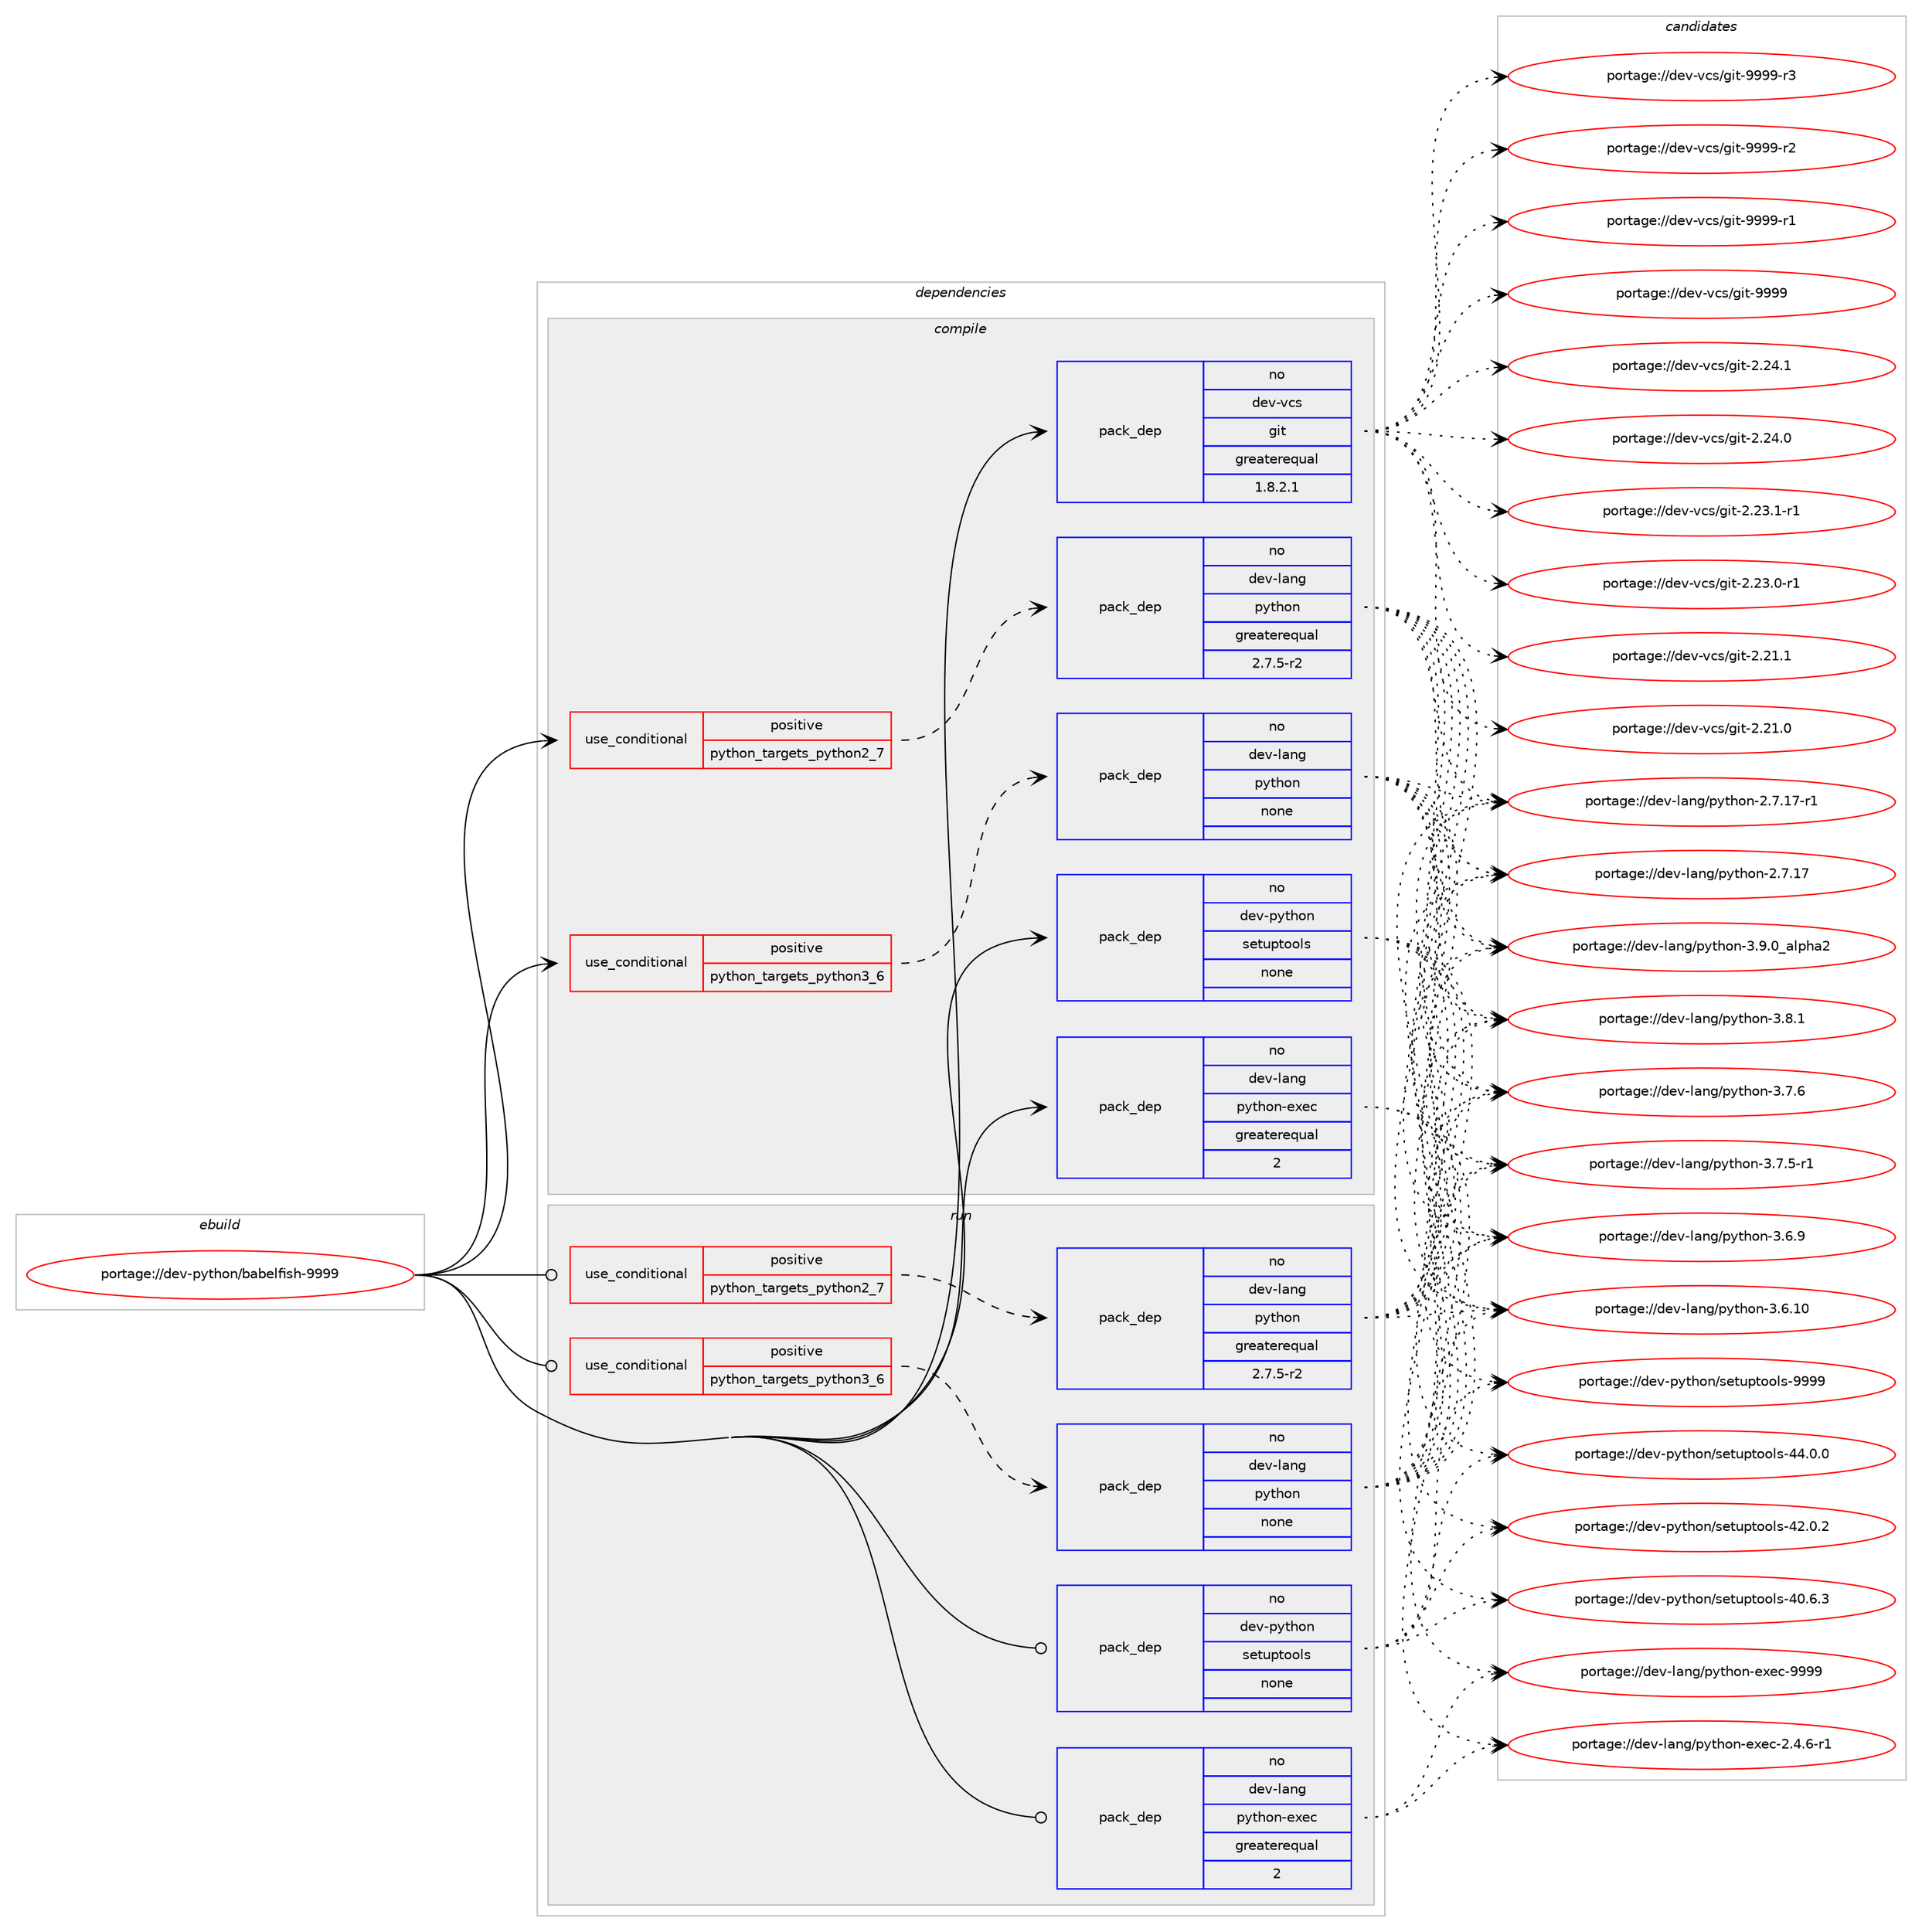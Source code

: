 digraph prolog {

# *************
# Graph options
# *************

newrank=true;
concentrate=true;
compound=true;
graph [rankdir=LR,fontname=Helvetica,fontsize=10,ranksep=1.5];#, ranksep=2.5, nodesep=0.2];
edge  [arrowhead=vee];
node  [fontname=Helvetica,fontsize=10];

# **********
# The ebuild
# **********

subgraph cluster_leftcol {
color=gray;
rank=same;
label=<<i>ebuild</i>>;
id [label="portage://dev-python/babelfish-9999", color=red, width=4, href="../dev-python/babelfish-9999.svg"];
}

# ****************
# The dependencies
# ****************

subgraph cluster_midcol {
color=gray;
label=<<i>dependencies</i>>;
subgraph cluster_compile {
fillcolor="#eeeeee";
style=filled;
label=<<i>compile</i>>;
subgraph cond118623 {
dependency470131 [label=<<TABLE BORDER="0" CELLBORDER="1" CELLSPACING="0" CELLPADDING="4"><TR><TD ROWSPAN="3" CELLPADDING="10">use_conditional</TD></TR><TR><TD>positive</TD></TR><TR><TD>python_targets_python2_7</TD></TR></TABLE>>, shape=none, color=red];
subgraph pack346495 {
dependency470132 [label=<<TABLE BORDER="0" CELLBORDER="1" CELLSPACING="0" CELLPADDING="4" WIDTH="220"><TR><TD ROWSPAN="6" CELLPADDING="30">pack_dep</TD></TR><TR><TD WIDTH="110">no</TD></TR><TR><TD>dev-lang</TD></TR><TR><TD>python</TD></TR><TR><TD>greaterequal</TD></TR><TR><TD>2.7.5-r2</TD></TR></TABLE>>, shape=none, color=blue];
}
dependency470131:e -> dependency470132:w [weight=20,style="dashed",arrowhead="vee"];
}
id:e -> dependency470131:w [weight=20,style="solid",arrowhead="vee"];
subgraph cond118624 {
dependency470133 [label=<<TABLE BORDER="0" CELLBORDER="1" CELLSPACING="0" CELLPADDING="4"><TR><TD ROWSPAN="3" CELLPADDING="10">use_conditional</TD></TR><TR><TD>positive</TD></TR><TR><TD>python_targets_python3_6</TD></TR></TABLE>>, shape=none, color=red];
subgraph pack346496 {
dependency470134 [label=<<TABLE BORDER="0" CELLBORDER="1" CELLSPACING="0" CELLPADDING="4" WIDTH="220"><TR><TD ROWSPAN="6" CELLPADDING="30">pack_dep</TD></TR><TR><TD WIDTH="110">no</TD></TR><TR><TD>dev-lang</TD></TR><TR><TD>python</TD></TR><TR><TD>none</TD></TR><TR><TD></TD></TR></TABLE>>, shape=none, color=blue];
}
dependency470133:e -> dependency470134:w [weight=20,style="dashed",arrowhead="vee"];
}
id:e -> dependency470133:w [weight=20,style="solid",arrowhead="vee"];
subgraph pack346497 {
dependency470135 [label=<<TABLE BORDER="0" CELLBORDER="1" CELLSPACING="0" CELLPADDING="4" WIDTH="220"><TR><TD ROWSPAN="6" CELLPADDING="30">pack_dep</TD></TR><TR><TD WIDTH="110">no</TD></TR><TR><TD>dev-lang</TD></TR><TR><TD>python-exec</TD></TR><TR><TD>greaterequal</TD></TR><TR><TD>2</TD></TR></TABLE>>, shape=none, color=blue];
}
id:e -> dependency470135:w [weight=20,style="solid",arrowhead="vee"];
subgraph pack346498 {
dependency470136 [label=<<TABLE BORDER="0" CELLBORDER="1" CELLSPACING="0" CELLPADDING="4" WIDTH="220"><TR><TD ROWSPAN="6" CELLPADDING="30">pack_dep</TD></TR><TR><TD WIDTH="110">no</TD></TR><TR><TD>dev-python</TD></TR><TR><TD>setuptools</TD></TR><TR><TD>none</TD></TR><TR><TD></TD></TR></TABLE>>, shape=none, color=blue];
}
id:e -> dependency470136:w [weight=20,style="solid",arrowhead="vee"];
subgraph pack346499 {
dependency470137 [label=<<TABLE BORDER="0" CELLBORDER="1" CELLSPACING="0" CELLPADDING="4" WIDTH="220"><TR><TD ROWSPAN="6" CELLPADDING="30">pack_dep</TD></TR><TR><TD WIDTH="110">no</TD></TR><TR><TD>dev-vcs</TD></TR><TR><TD>git</TD></TR><TR><TD>greaterequal</TD></TR><TR><TD>1.8.2.1</TD></TR></TABLE>>, shape=none, color=blue];
}
id:e -> dependency470137:w [weight=20,style="solid",arrowhead="vee"];
}
subgraph cluster_compileandrun {
fillcolor="#eeeeee";
style=filled;
label=<<i>compile and run</i>>;
}
subgraph cluster_run {
fillcolor="#eeeeee";
style=filled;
label=<<i>run</i>>;
subgraph cond118625 {
dependency470138 [label=<<TABLE BORDER="0" CELLBORDER="1" CELLSPACING="0" CELLPADDING="4"><TR><TD ROWSPAN="3" CELLPADDING="10">use_conditional</TD></TR><TR><TD>positive</TD></TR><TR><TD>python_targets_python2_7</TD></TR></TABLE>>, shape=none, color=red];
subgraph pack346500 {
dependency470139 [label=<<TABLE BORDER="0" CELLBORDER="1" CELLSPACING="0" CELLPADDING="4" WIDTH="220"><TR><TD ROWSPAN="6" CELLPADDING="30">pack_dep</TD></TR><TR><TD WIDTH="110">no</TD></TR><TR><TD>dev-lang</TD></TR><TR><TD>python</TD></TR><TR><TD>greaterequal</TD></TR><TR><TD>2.7.5-r2</TD></TR></TABLE>>, shape=none, color=blue];
}
dependency470138:e -> dependency470139:w [weight=20,style="dashed",arrowhead="vee"];
}
id:e -> dependency470138:w [weight=20,style="solid",arrowhead="odot"];
subgraph cond118626 {
dependency470140 [label=<<TABLE BORDER="0" CELLBORDER="1" CELLSPACING="0" CELLPADDING="4"><TR><TD ROWSPAN="3" CELLPADDING="10">use_conditional</TD></TR><TR><TD>positive</TD></TR><TR><TD>python_targets_python3_6</TD></TR></TABLE>>, shape=none, color=red];
subgraph pack346501 {
dependency470141 [label=<<TABLE BORDER="0" CELLBORDER="1" CELLSPACING="0" CELLPADDING="4" WIDTH="220"><TR><TD ROWSPAN="6" CELLPADDING="30">pack_dep</TD></TR><TR><TD WIDTH="110">no</TD></TR><TR><TD>dev-lang</TD></TR><TR><TD>python</TD></TR><TR><TD>none</TD></TR><TR><TD></TD></TR></TABLE>>, shape=none, color=blue];
}
dependency470140:e -> dependency470141:w [weight=20,style="dashed",arrowhead="vee"];
}
id:e -> dependency470140:w [weight=20,style="solid",arrowhead="odot"];
subgraph pack346502 {
dependency470142 [label=<<TABLE BORDER="0" CELLBORDER="1" CELLSPACING="0" CELLPADDING="4" WIDTH="220"><TR><TD ROWSPAN="6" CELLPADDING="30">pack_dep</TD></TR><TR><TD WIDTH="110">no</TD></TR><TR><TD>dev-lang</TD></TR><TR><TD>python-exec</TD></TR><TR><TD>greaterequal</TD></TR><TR><TD>2</TD></TR></TABLE>>, shape=none, color=blue];
}
id:e -> dependency470142:w [weight=20,style="solid",arrowhead="odot"];
subgraph pack346503 {
dependency470143 [label=<<TABLE BORDER="0" CELLBORDER="1" CELLSPACING="0" CELLPADDING="4" WIDTH="220"><TR><TD ROWSPAN="6" CELLPADDING="30">pack_dep</TD></TR><TR><TD WIDTH="110">no</TD></TR><TR><TD>dev-python</TD></TR><TR><TD>setuptools</TD></TR><TR><TD>none</TD></TR><TR><TD></TD></TR></TABLE>>, shape=none, color=blue];
}
id:e -> dependency470143:w [weight=20,style="solid",arrowhead="odot"];
}
}

# **************
# The candidates
# **************

subgraph cluster_choices {
rank=same;
color=gray;
label=<<i>candidates</i>>;

subgraph choice346495 {
color=black;
nodesep=1;
choice10010111845108971101034711212111610411111045514657464895971081121049750 [label="portage://dev-lang/python-3.9.0_alpha2", color=red, width=4,href="../dev-lang/python-3.9.0_alpha2.svg"];
choice100101118451089711010347112121116104111110455146564649 [label="portage://dev-lang/python-3.8.1", color=red, width=4,href="../dev-lang/python-3.8.1.svg"];
choice100101118451089711010347112121116104111110455146554654 [label="portage://dev-lang/python-3.7.6", color=red, width=4,href="../dev-lang/python-3.7.6.svg"];
choice1001011184510897110103471121211161041111104551465546534511449 [label="portage://dev-lang/python-3.7.5-r1", color=red, width=4,href="../dev-lang/python-3.7.5-r1.svg"];
choice100101118451089711010347112121116104111110455146544657 [label="portage://dev-lang/python-3.6.9", color=red, width=4,href="../dev-lang/python-3.6.9.svg"];
choice10010111845108971101034711212111610411111045514654464948 [label="portage://dev-lang/python-3.6.10", color=red, width=4,href="../dev-lang/python-3.6.10.svg"];
choice100101118451089711010347112121116104111110455046554649554511449 [label="portage://dev-lang/python-2.7.17-r1", color=red, width=4,href="../dev-lang/python-2.7.17-r1.svg"];
choice10010111845108971101034711212111610411111045504655464955 [label="portage://dev-lang/python-2.7.17", color=red, width=4,href="../dev-lang/python-2.7.17.svg"];
dependency470132:e -> choice10010111845108971101034711212111610411111045514657464895971081121049750:w [style=dotted,weight="100"];
dependency470132:e -> choice100101118451089711010347112121116104111110455146564649:w [style=dotted,weight="100"];
dependency470132:e -> choice100101118451089711010347112121116104111110455146554654:w [style=dotted,weight="100"];
dependency470132:e -> choice1001011184510897110103471121211161041111104551465546534511449:w [style=dotted,weight="100"];
dependency470132:e -> choice100101118451089711010347112121116104111110455146544657:w [style=dotted,weight="100"];
dependency470132:e -> choice10010111845108971101034711212111610411111045514654464948:w [style=dotted,weight="100"];
dependency470132:e -> choice100101118451089711010347112121116104111110455046554649554511449:w [style=dotted,weight="100"];
dependency470132:e -> choice10010111845108971101034711212111610411111045504655464955:w [style=dotted,weight="100"];
}
subgraph choice346496 {
color=black;
nodesep=1;
choice10010111845108971101034711212111610411111045514657464895971081121049750 [label="portage://dev-lang/python-3.9.0_alpha2", color=red, width=4,href="../dev-lang/python-3.9.0_alpha2.svg"];
choice100101118451089711010347112121116104111110455146564649 [label="portage://dev-lang/python-3.8.1", color=red, width=4,href="../dev-lang/python-3.8.1.svg"];
choice100101118451089711010347112121116104111110455146554654 [label="portage://dev-lang/python-3.7.6", color=red, width=4,href="../dev-lang/python-3.7.6.svg"];
choice1001011184510897110103471121211161041111104551465546534511449 [label="portage://dev-lang/python-3.7.5-r1", color=red, width=4,href="../dev-lang/python-3.7.5-r1.svg"];
choice100101118451089711010347112121116104111110455146544657 [label="portage://dev-lang/python-3.6.9", color=red, width=4,href="../dev-lang/python-3.6.9.svg"];
choice10010111845108971101034711212111610411111045514654464948 [label="portage://dev-lang/python-3.6.10", color=red, width=4,href="../dev-lang/python-3.6.10.svg"];
choice100101118451089711010347112121116104111110455046554649554511449 [label="portage://dev-lang/python-2.7.17-r1", color=red, width=4,href="../dev-lang/python-2.7.17-r1.svg"];
choice10010111845108971101034711212111610411111045504655464955 [label="portage://dev-lang/python-2.7.17", color=red, width=4,href="../dev-lang/python-2.7.17.svg"];
dependency470134:e -> choice10010111845108971101034711212111610411111045514657464895971081121049750:w [style=dotted,weight="100"];
dependency470134:e -> choice100101118451089711010347112121116104111110455146564649:w [style=dotted,weight="100"];
dependency470134:e -> choice100101118451089711010347112121116104111110455146554654:w [style=dotted,weight="100"];
dependency470134:e -> choice1001011184510897110103471121211161041111104551465546534511449:w [style=dotted,weight="100"];
dependency470134:e -> choice100101118451089711010347112121116104111110455146544657:w [style=dotted,weight="100"];
dependency470134:e -> choice10010111845108971101034711212111610411111045514654464948:w [style=dotted,weight="100"];
dependency470134:e -> choice100101118451089711010347112121116104111110455046554649554511449:w [style=dotted,weight="100"];
dependency470134:e -> choice10010111845108971101034711212111610411111045504655464955:w [style=dotted,weight="100"];
}
subgraph choice346497 {
color=black;
nodesep=1;
choice10010111845108971101034711212111610411111045101120101994557575757 [label="portage://dev-lang/python-exec-9999", color=red, width=4,href="../dev-lang/python-exec-9999.svg"];
choice10010111845108971101034711212111610411111045101120101994550465246544511449 [label="portage://dev-lang/python-exec-2.4.6-r1", color=red, width=4,href="../dev-lang/python-exec-2.4.6-r1.svg"];
dependency470135:e -> choice10010111845108971101034711212111610411111045101120101994557575757:w [style=dotted,weight="100"];
dependency470135:e -> choice10010111845108971101034711212111610411111045101120101994550465246544511449:w [style=dotted,weight="100"];
}
subgraph choice346498 {
color=black;
nodesep=1;
choice10010111845112121116104111110471151011161171121161111111081154557575757 [label="portage://dev-python/setuptools-9999", color=red, width=4,href="../dev-python/setuptools-9999.svg"];
choice100101118451121211161041111104711510111611711211611111110811545525246484648 [label="portage://dev-python/setuptools-44.0.0", color=red, width=4,href="../dev-python/setuptools-44.0.0.svg"];
choice100101118451121211161041111104711510111611711211611111110811545525046484650 [label="portage://dev-python/setuptools-42.0.2", color=red, width=4,href="../dev-python/setuptools-42.0.2.svg"];
choice100101118451121211161041111104711510111611711211611111110811545524846544651 [label="portage://dev-python/setuptools-40.6.3", color=red, width=4,href="../dev-python/setuptools-40.6.3.svg"];
dependency470136:e -> choice10010111845112121116104111110471151011161171121161111111081154557575757:w [style=dotted,weight="100"];
dependency470136:e -> choice100101118451121211161041111104711510111611711211611111110811545525246484648:w [style=dotted,weight="100"];
dependency470136:e -> choice100101118451121211161041111104711510111611711211611111110811545525046484650:w [style=dotted,weight="100"];
dependency470136:e -> choice100101118451121211161041111104711510111611711211611111110811545524846544651:w [style=dotted,weight="100"];
}
subgraph choice346499 {
color=black;
nodesep=1;
choice10010111845118991154710310511645575757574511451 [label="portage://dev-vcs/git-9999-r3", color=red, width=4,href="../dev-vcs/git-9999-r3.svg"];
choice10010111845118991154710310511645575757574511450 [label="portage://dev-vcs/git-9999-r2", color=red, width=4,href="../dev-vcs/git-9999-r2.svg"];
choice10010111845118991154710310511645575757574511449 [label="portage://dev-vcs/git-9999-r1", color=red, width=4,href="../dev-vcs/git-9999-r1.svg"];
choice1001011184511899115471031051164557575757 [label="portage://dev-vcs/git-9999", color=red, width=4,href="../dev-vcs/git-9999.svg"];
choice10010111845118991154710310511645504650524649 [label="portage://dev-vcs/git-2.24.1", color=red, width=4,href="../dev-vcs/git-2.24.1.svg"];
choice10010111845118991154710310511645504650524648 [label="portage://dev-vcs/git-2.24.0", color=red, width=4,href="../dev-vcs/git-2.24.0.svg"];
choice100101118451189911547103105116455046505146494511449 [label="portage://dev-vcs/git-2.23.1-r1", color=red, width=4,href="../dev-vcs/git-2.23.1-r1.svg"];
choice100101118451189911547103105116455046505146484511449 [label="portage://dev-vcs/git-2.23.0-r1", color=red, width=4,href="../dev-vcs/git-2.23.0-r1.svg"];
choice10010111845118991154710310511645504650494649 [label="portage://dev-vcs/git-2.21.1", color=red, width=4,href="../dev-vcs/git-2.21.1.svg"];
choice10010111845118991154710310511645504650494648 [label="portage://dev-vcs/git-2.21.0", color=red, width=4,href="../dev-vcs/git-2.21.0.svg"];
dependency470137:e -> choice10010111845118991154710310511645575757574511451:w [style=dotted,weight="100"];
dependency470137:e -> choice10010111845118991154710310511645575757574511450:w [style=dotted,weight="100"];
dependency470137:e -> choice10010111845118991154710310511645575757574511449:w [style=dotted,weight="100"];
dependency470137:e -> choice1001011184511899115471031051164557575757:w [style=dotted,weight="100"];
dependency470137:e -> choice10010111845118991154710310511645504650524649:w [style=dotted,weight="100"];
dependency470137:e -> choice10010111845118991154710310511645504650524648:w [style=dotted,weight="100"];
dependency470137:e -> choice100101118451189911547103105116455046505146494511449:w [style=dotted,weight="100"];
dependency470137:e -> choice100101118451189911547103105116455046505146484511449:w [style=dotted,weight="100"];
dependency470137:e -> choice10010111845118991154710310511645504650494649:w [style=dotted,weight="100"];
dependency470137:e -> choice10010111845118991154710310511645504650494648:w [style=dotted,weight="100"];
}
subgraph choice346500 {
color=black;
nodesep=1;
choice10010111845108971101034711212111610411111045514657464895971081121049750 [label="portage://dev-lang/python-3.9.0_alpha2", color=red, width=4,href="../dev-lang/python-3.9.0_alpha2.svg"];
choice100101118451089711010347112121116104111110455146564649 [label="portage://dev-lang/python-3.8.1", color=red, width=4,href="../dev-lang/python-3.8.1.svg"];
choice100101118451089711010347112121116104111110455146554654 [label="portage://dev-lang/python-3.7.6", color=red, width=4,href="../dev-lang/python-3.7.6.svg"];
choice1001011184510897110103471121211161041111104551465546534511449 [label="portage://dev-lang/python-3.7.5-r1", color=red, width=4,href="../dev-lang/python-3.7.5-r1.svg"];
choice100101118451089711010347112121116104111110455146544657 [label="portage://dev-lang/python-3.6.9", color=red, width=4,href="../dev-lang/python-3.6.9.svg"];
choice10010111845108971101034711212111610411111045514654464948 [label="portage://dev-lang/python-3.6.10", color=red, width=4,href="../dev-lang/python-3.6.10.svg"];
choice100101118451089711010347112121116104111110455046554649554511449 [label="portage://dev-lang/python-2.7.17-r1", color=red, width=4,href="../dev-lang/python-2.7.17-r1.svg"];
choice10010111845108971101034711212111610411111045504655464955 [label="portage://dev-lang/python-2.7.17", color=red, width=4,href="../dev-lang/python-2.7.17.svg"];
dependency470139:e -> choice10010111845108971101034711212111610411111045514657464895971081121049750:w [style=dotted,weight="100"];
dependency470139:e -> choice100101118451089711010347112121116104111110455146564649:w [style=dotted,weight="100"];
dependency470139:e -> choice100101118451089711010347112121116104111110455146554654:w [style=dotted,weight="100"];
dependency470139:e -> choice1001011184510897110103471121211161041111104551465546534511449:w [style=dotted,weight="100"];
dependency470139:e -> choice100101118451089711010347112121116104111110455146544657:w [style=dotted,weight="100"];
dependency470139:e -> choice10010111845108971101034711212111610411111045514654464948:w [style=dotted,weight="100"];
dependency470139:e -> choice100101118451089711010347112121116104111110455046554649554511449:w [style=dotted,weight="100"];
dependency470139:e -> choice10010111845108971101034711212111610411111045504655464955:w [style=dotted,weight="100"];
}
subgraph choice346501 {
color=black;
nodesep=1;
choice10010111845108971101034711212111610411111045514657464895971081121049750 [label="portage://dev-lang/python-3.9.0_alpha2", color=red, width=4,href="../dev-lang/python-3.9.0_alpha2.svg"];
choice100101118451089711010347112121116104111110455146564649 [label="portage://dev-lang/python-3.8.1", color=red, width=4,href="../dev-lang/python-3.8.1.svg"];
choice100101118451089711010347112121116104111110455146554654 [label="portage://dev-lang/python-3.7.6", color=red, width=4,href="../dev-lang/python-3.7.6.svg"];
choice1001011184510897110103471121211161041111104551465546534511449 [label="portage://dev-lang/python-3.7.5-r1", color=red, width=4,href="../dev-lang/python-3.7.5-r1.svg"];
choice100101118451089711010347112121116104111110455146544657 [label="portage://dev-lang/python-3.6.9", color=red, width=4,href="../dev-lang/python-3.6.9.svg"];
choice10010111845108971101034711212111610411111045514654464948 [label="portage://dev-lang/python-3.6.10", color=red, width=4,href="../dev-lang/python-3.6.10.svg"];
choice100101118451089711010347112121116104111110455046554649554511449 [label="portage://dev-lang/python-2.7.17-r1", color=red, width=4,href="../dev-lang/python-2.7.17-r1.svg"];
choice10010111845108971101034711212111610411111045504655464955 [label="portage://dev-lang/python-2.7.17", color=red, width=4,href="../dev-lang/python-2.7.17.svg"];
dependency470141:e -> choice10010111845108971101034711212111610411111045514657464895971081121049750:w [style=dotted,weight="100"];
dependency470141:e -> choice100101118451089711010347112121116104111110455146564649:w [style=dotted,weight="100"];
dependency470141:e -> choice100101118451089711010347112121116104111110455146554654:w [style=dotted,weight="100"];
dependency470141:e -> choice1001011184510897110103471121211161041111104551465546534511449:w [style=dotted,weight="100"];
dependency470141:e -> choice100101118451089711010347112121116104111110455146544657:w [style=dotted,weight="100"];
dependency470141:e -> choice10010111845108971101034711212111610411111045514654464948:w [style=dotted,weight="100"];
dependency470141:e -> choice100101118451089711010347112121116104111110455046554649554511449:w [style=dotted,weight="100"];
dependency470141:e -> choice10010111845108971101034711212111610411111045504655464955:w [style=dotted,weight="100"];
}
subgraph choice346502 {
color=black;
nodesep=1;
choice10010111845108971101034711212111610411111045101120101994557575757 [label="portage://dev-lang/python-exec-9999", color=red, width=4,href="../dev-lang/python-exec-9999.svg"];
choice10010111845108971101034711212111610411111045101120101994550465246544511449 [label="portage://dev-lang/python-exec-2.4.6-r1", color=red, width=4,href="../dev-lang/python-exec-2.4.6-r1.svg"];
dependency470142:e -> choice10010111845108971101034711212111610411111045101120101994557575757:w [style=dotted,weight="100"];
dependency470142:e -> choice10010111845108971101034711212111610411111045101120101994550465246544511449:w [style=dotted,weight="100"];
}
subgraph choice346503 {
color=black;
nodesep=1;
choice10010111845112121116104111110471151011161171121161111111081154557575757 [label="portage://dev-python/setuptools-9999", color=red, width=4,href="../dev-python/setuptools-9999.svg"];
choice100101118451121211161041111104711510111611711211611111110811545525246484648 [label="portage://dev-python/setuptools-44.0.0", color=red, width=4,href="../dev-python/setuptools-44.0.0.svg"];
choice100101118451121211161041111104711510111611711211611111110811545525046484650 [label="portage://dev-python/setuptools-42.0.2", color=red, width=4,href="../dev-python/setuptools-42.0.2.svg"];
choice100101118451121211161041111104711510111611711211611111110811545524846544651 [label="portage://dev-python/setuptools-40.6.3", color=red, width=4,href="../dev-python/setuptools-40.6.3.svg"];
dependency470143:e -> choice10010111845112121116104111110471151011161171121161111111081154557575757:w [style=dotted,weight="100"];
dependency470143:e -> choice100101118451121211161041111104711510111611711211611111110811545525246484648:w [style=dotted,weight="100"];
dependency470143:e -> choice100101118451121211161041111104711510111611711211611111110811545525046484650:w [style=dotted,weight="100"];
dependency470143:e -> choice100101118451121211161041111104711510111611711211611111110811545524846544651:w [style=dotted,weight="100"];
}
}

}
